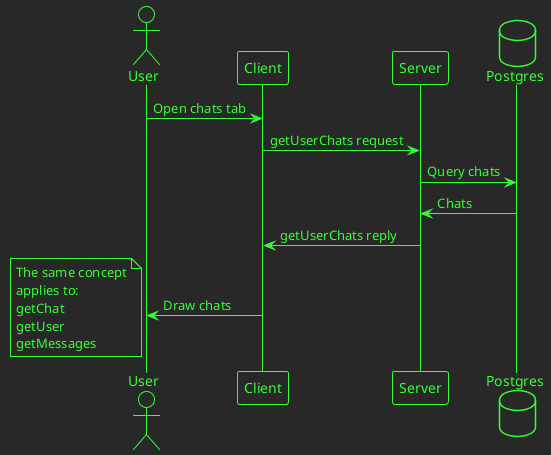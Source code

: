 @startuml simple-sequence
!theme crt-green

actor User
participant Client
participant Server
database Postgres

User -> Client : Open chats tab
Client -> Server : getUserChats request
Server -> Postgres : Query chats
Postgres -> Server : Chats
Server -> Client : getUserChats reply
Client -> User : Draw chats

note left
    The same concept
    applies to:
    getChat
    getUser
    getMessages
end note

@enduml